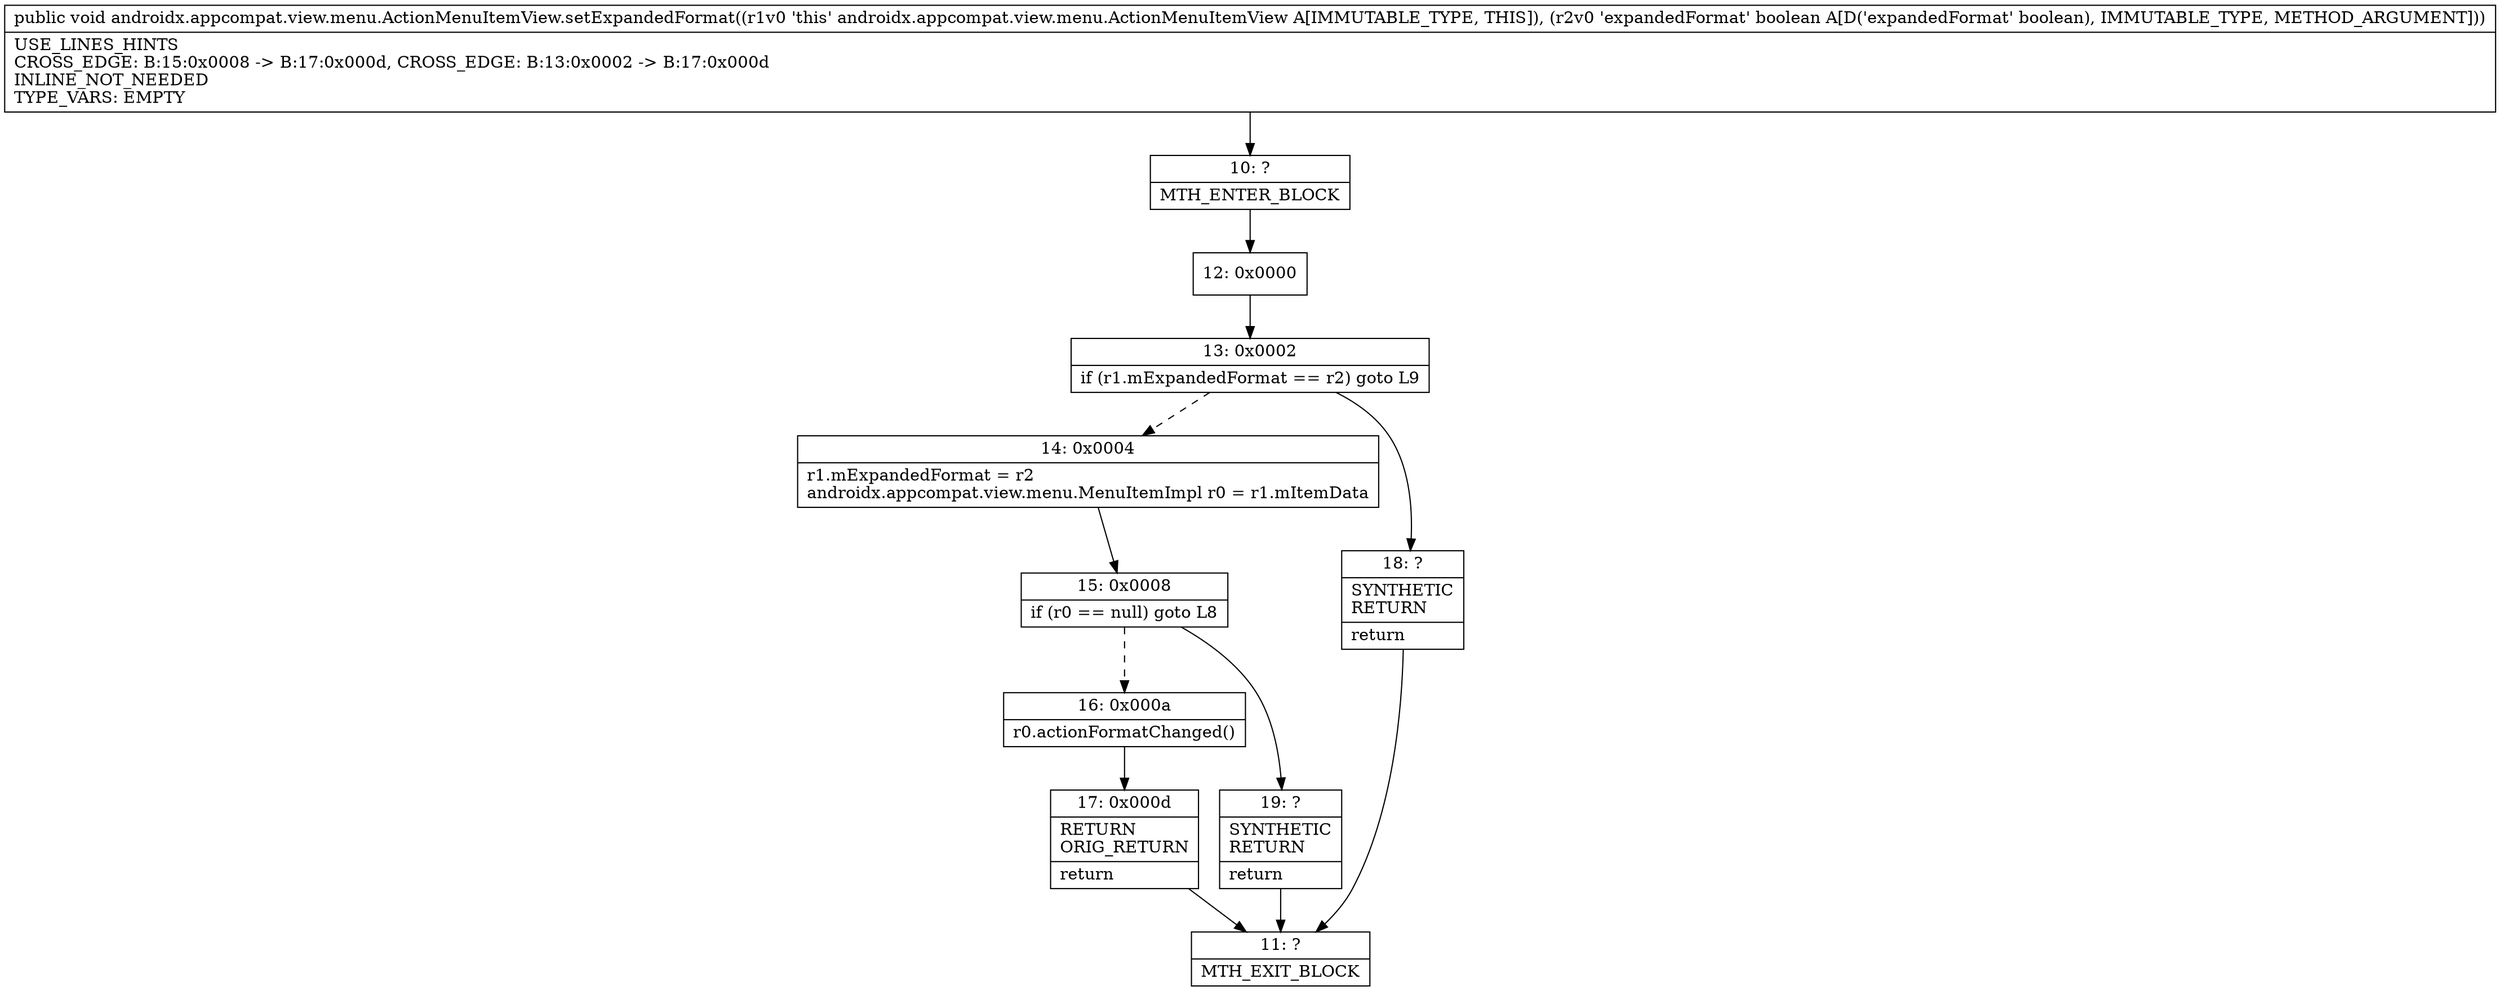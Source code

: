 digraph "CFG forandroidx.appcompat.view.menu.ActionMenuItemView.setExpandedFormat(Z)V" {
Node_10 [shape=record,label="{10\:\ ?|MTH_ENTER_BLOCK\l}"];
Node_12 [shape=record,label="{12\:\ 0x0000}"];
Node_13 [shape=record,label="{13\:\ 0x0002|if (r1.mExpandedFormat == r2) goto L9\l}"];
Node_14 [shape=record,label="{14\:\ 0x0004|r1.mExpandedFormat = r2\landroidx.appcompat.view.menu.MenuItemImpl r0 = r1.mItemData\l}"];
Node_15 [shape=record,label="{15\:\ 0x0008|if (r0 == null) goto L8\l}"];
Node_16 [shape=record,label="{16\:\ 0x000a|r0.actionFormatChanged()\l}"];
Node_17 [shape=record,label="{17\:\ 0x000d|RETURN\lORIG_RETURN\l|return\l}"];
Node_11 [shape=record,label="{11\:\ ?|MTH_EXIT_BLOCK\l}"];
Node_19 [shape=record,label="{19\:\ ?|SYNTHETIC\lRETURN\l|return\l}"];
Node_18 [shape=record,label="{18\:\ ?|SYNTHETIC\lRETURN\l|return\l}"];
MethodNode[shape=record,label="{public void androidx.appcompat.view.menu.ActionMenuItemView.setExpandedFormat((r1v0 'this' androidx.appcompat.view.menu.ActionMenuItemView A[IMMUTABLE_TYPE, THIS]), (r2v0 'expandedFormat' boolean A[D('expandedFormat' boolean), IMMUTABLE_TYPE, METHOD_ARGUMENT]))  | USE_LINES_HINTS\lCROSS_EDGE: B:15:0x0008 \-\> B:17:0x000d, CROSS_EDGE: B:13:0x0002 \-\> B:17:0x000d\lINLINE_NOT_NEEDED\lTYPE_VARS: EMPTY\l}"];
MethodNode -> Node_10;Node_10 -> Node_12;
Node_12 -> Node_13;
Node_13 -> Node_14[style=dashed];
Node_13 -> Node_18;
Node_14 -> Node_15;
Node_15 -> Node_16[style=dashed];
Node_15 -> Node_19;
Node_16 -> Node_17;
Node_17 -> Node_11;
Node_19 -> Node_11;
Node_18 -> Node_11;
}

